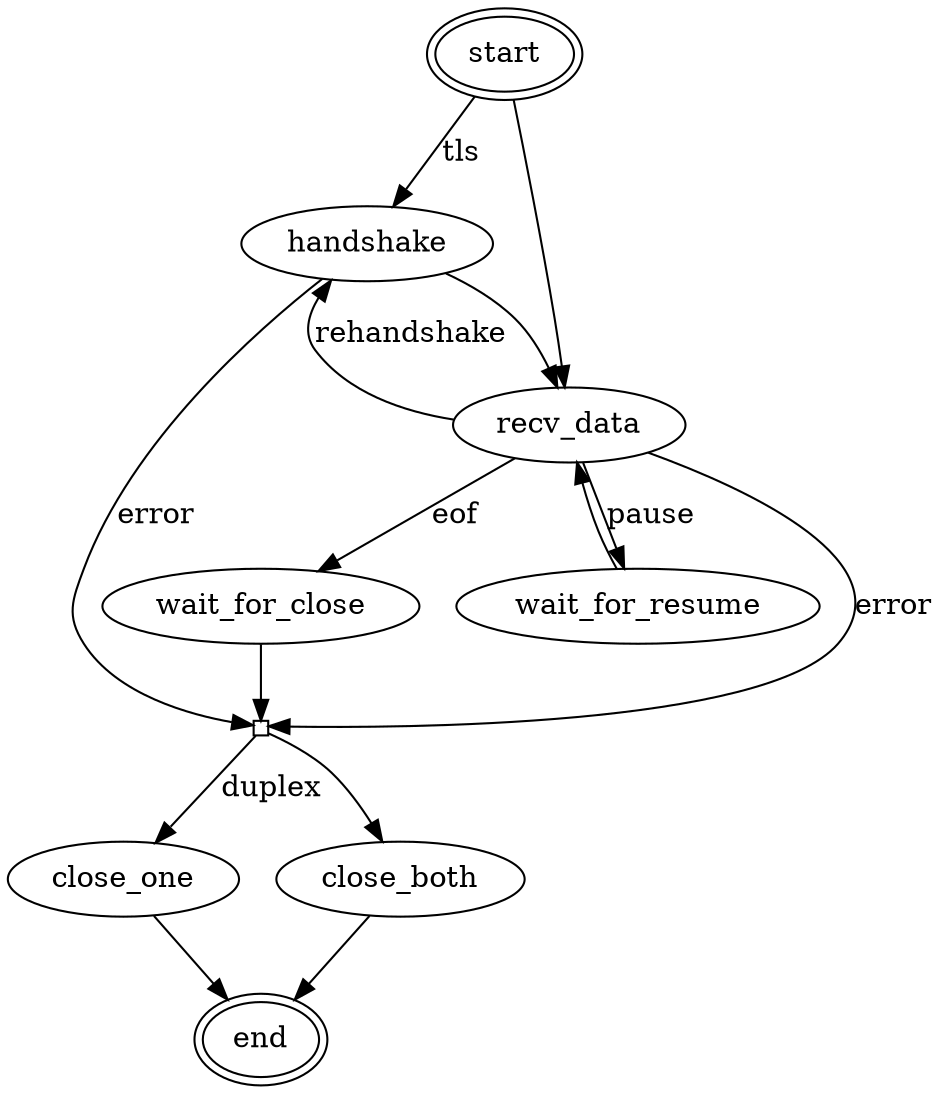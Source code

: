 strict digraph recv_states {
  start [peripheries=2];
  end [peripheries=2];
  handshake;
  recv_data;
  wait_for_resume;
  wait_for_close;
  close_one;
  close_both;

  node [label="", shape="box", height=0.1, width=0.1];
  close;



  start -> handshake [label="tls"];
  start -> recv_data;

  handshake -> close [label="error"];
  handshake -> recv_data;

  recv_data -> handshake [label="rehandshake"];
  recv_data -> wait_for_resume [label="pause"];
  recv_data -> wait_for_close [label="eof"];
  recv_data -> close [label="error"];

  wait_for_resume -> recv_data;

  wait_for_close -> close;

  close -> close_one [label="duplex"];
  close -> close_both;

  close_one -> end;
  close_both -> end;
  
}
